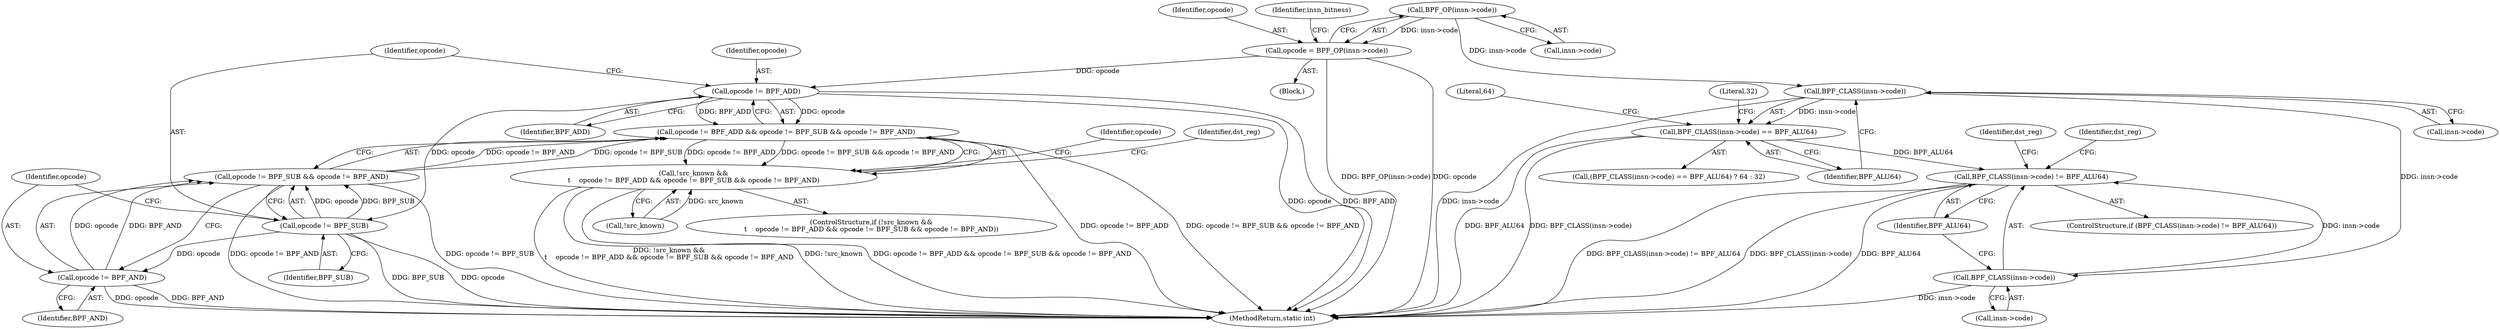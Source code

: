 digraph "0_linux_d3bd7413e0ca40b60cf60d4003246d067cafdeda@pointer" {
"1000143" [label="(Call,BPF_OP(insn->code))"];
"1000141" [label="(Call,opcode = BPF_OP(insn->code))"];
"1000244" [label="(Call,opcode != BPF_ADD)"];
"1000243" [label="(Call,opcode != BPF_ADD && opcode != BPF_SUB && opcode != BPF_AND)"];
"1000240" [label="(Call,!src_known &&\n\t    opcode != BPF_ADD && opcode != BPF_SUB && opcode != BPF_AND)"];
"1000248" [label="(Call,opcode != BPF_SUB)"];
"1000247" [label="(Call,opcode != BPF_SUB && opcode != BPF_AND)"];
"1000251" [label="(Call,opcode != BPF_AND)"];
"1000158" [label="(Call,BPF_CLASS(insn->code))"];
"1000157" [label="(Call,BPF_CLASS(insn->code) == BPF_ALU64)"];
"1000887" [label="(Call,BPF_CLASS(insn->code) != BPF_ALU64)"];
"1000888" [label="(Call,BPF_CLASS(insn->code))"];
"1000246" [label="(Identifier,BPF_ADD)"];
"1000244" [label="(Call,opcode != BPF_ADD)"];
"1000157" [label="(Call,BPF_CLASS(insn->code) == BPF_ALU64)"];
"1000249" [label="(Identifier,opcode)"];
"1000141" [label="(Call,opcode = BPF_OP(insn->code))"];
"1000162" [label="(Identifier,BPF_ALU64)"];
"1000142" [label="(Identifier,opcode)"];
"1000895" [label="(Identifier,dst_reg)"];
"1000156" [label="(Call,(BPF_CLASS(insn->code) == BPF_ALU64) ? 64 : 32)"];
"1000889" [label="(Call,insn->code)"];
"1000163" [label="(Literal,64)"];
"1000155" [label="(Identifier,insn_bitness)"];
"1000251" [label="(Call,opcode != BPF_AND)"];
"1000253" [label="(Identifier,BPF_AND)"];
"1000888" [label="(Call,BPF_CLASS(insn->code))"];
"1000903" [label="(MethodReturn,static int)"];
"1000164" [label="(Literal,32)"];
"1000239" [label="(ControlStructure,if (!src_known &&\n\t    opcode != BPF_ADD && opcode != BPF_SUB && opcode != BPF_AND))"];
"1000886" [label="(ControlStructure,if (BPF_CLASS(insn->code) != BPF_ALU64))"];
"1000898" [label="(Identifier,dst_reg)"];
"1000240" [label="(Call,!src_known &&\n\t    opcode != BPF_ADD && opcode != BPF_SUB && opcode != BPF_AND)"];
"1000260" [label="(Identifier,opcode)"];
"1000252" [label="(Identifier,opcode)"];
"1000134" [label="(Block,)"];
"1000241" [label="(Call,!src_known)"];
"1000158" [label="(Call,BPF_CLASS(insn->code))"];
"1000248" [label="(Call,opcode != BPF_SUB)"];
"1000247" [label="(Call,opcode != BPF_SUB && opcode != BPF_AND)"];
"1000892" [label="(Identifier,BPF_ALU64)"];
"1000256" [label="(Identifier,dst_reg)"];
"1000159" [label="(Call,insn->code)"];
"1000143" [label="(Call,BPF_OP(insn->code))"];
"1000245" [label="(Identifier,opcode)"];
"1000243" [label="(Call,opcode != BPF_ADD && opcode != BPF_SUB && opcode != BPF_AND)"];
"1000250" [label="(Identifier,BPF_SUB)"];
"1000887" [label="(Call,BPF_CLASS(insn->code) != BPF_ALU64)"];
"1000144" [label="(Call,insn->code)"];
"1000143" -> "1000141"  [label="AST: "];
"1000143" -> "1000144"  [label="CFG: "];
"1000144" -> "1000143"  [label="AST: "];
"1000141" -> "1000143"  [label="CFG: "];
"1000143" -> "1000141"  [label="DDG: insn->code"];
"1000143" -> "1000158"  [label="DDG: insn->code"];
"1000141" -> "1000134"  [label="AST: "];
"1000142" -> "1000141"  [label="AST: "];
"1000155" -> "1000141"  [label="CFG: "];
"1000141" -> "1000903"  [label="DDG: opcode"];
"1000141" -> "1000903"  [label="DDG: BPF_OP(insn->code)"];
"1000141" -> "1000244"  [label="DDG: opcode"];
"1000244" -> "1000243"  [label="AST: "];
"1000244" -> "1000246"  [label="CFG: "];
"1000245" -> "1000244"  [label="AST: "];
"1000246" -> "1000244"  [label="AST: "];
"1000249" -> "1000244"  [label="CFG: "];
"1000243" -> "1000244"  [label="CFG: "];
"1000244" -> "1000903"  [label="DDG: opcode"];
"1000244" -> "1000903"  [label="DDG: BPF_ADD"];
"1000244" -> "1000243"  [label="DDG: opcode"];
"1000244" -> "1000243"  [label="DDG: BPF_ADD"];
"1000244" -> "1000248"  [label="DDG: opcode"];
"1000243" -> "1000240"  [label="AST: "];
"1000243" -> "1000247"  [label="CFG: "];
"1000247" -> "1000243"  [label="AST: "];
"1000240" -> "1000243"  [label="CFG: "];
"1000243" -> "1000903"  [label="DDG: opcode != BPF_ADD"];
"1000243" -> "1000903"  [label="DDG: opcode != BPF_SUB && opcode != BPF_AND"];
"1000243" -> "1000240"  [label="DDG: opcode != BPF_ADD"];
"1000243" -> "1000240"  [label="DDG: opcode != BPF_SUB && opcode != BPF_AND"];
"1000247" -> "1000243"  [label="DDG: opcode != BPF_SUB"];
"1000247" -> "1000243"  [label="DDG: opcode != BPF_AND"];
"1000240" -> "1000239"  [label="AST: "];
"1000240" -> "1000241"  [label="CFG: "];
"1000241" -> "1000240"  [label="AST: "];
"1000256" -> "1000240"  [label="CFG: "];
"1000260" -> "1000240"  [label="CFG: "];
"1000240" -> "1000903"  [label="DDG: !src_known &&\n\t    opcode != BPF_ADD && opcode != BPF_SUB && opcode != BPF_AND"];
"1000240" -> "1000903"  [label="DDG: !src_known"];
"1000240" -> "1000903"  [label="DDG: opcode != BPF_ADD && opcode != BPF_SUB && opcode != BPF_AND"];
"1000241" -> "1000240"  [label="DDG: src_known"];
"1000248" -> "1000247"  [label="AST: "];
"1000248" -> "1000250"  [label="CFG: "];
"1000249" -> "1000248"  [label="AST: "];
"1000250" -> "1000248"  [label="AST: "];
"1000252" -> "1000248"  [label="CFG: "];
"1000247" -> "1000248"  [label="CFG: "];
"1000248" -> "1000903"  [label="DDG: BPF_SUB"];
"1000248" -> "1000903"  [label="DDG: opcode"];
"1000248" -> "1000247"  [label="DDG: opcode"];
"1000248" -> "1000247"  [label="DDG: BPF_SUB"];
"1000248" -> "1000251"  [label="DDG: opcode"];
"1000247" -> "1000251"  [label="CFG: "];
"1000251" -> "1000247"  [label="AST: "];
"1000247" -> "1000903"  [label="DDG: opcode != BPF_SUB"];
"1000247" -> "1000903"  [label="DDG: opcode != BPF_AND"];
"1000251" -> "1000247"  [label="DDG: opcode"];
"1000251" -> "1000247"  [label="DDG: BPF_AND"];
"1000251" -> "1000253"  [label="CFG: "];
"1000252" -> "1000251"  [label="AST: "];
"1000253" -> "1000251"  [label="AST: "];
"1000251" -> "1000903"  [label="DDG: BPF_AND"];
"1000251" -> "1000903"  [label="DDG: opcode"];
"1000158" -> "1000157"  [label="AST: "];
"1000158" -> "1000159"  [label="CFG: "];
"1000159" -> "1000158"  [label="AST: "];
"1000162" -> "1000158"  [label="CFG: "];
"1000158" -> "1000903"  [label="DDG: insn->code"];
"1000158" -> "1000157"  [label="DDG: insn->code"];
"1000158" -> "1000888"  [label="DDG: insn->code"];
"1000157" -> "1000156"  [label="AST: "];
"1000157" -> "1000162"  [label="CFG: "];
"1000162" -> "1000157"  [label="AST: "];
"1000163" -> "1000157"  [label="CFG: "];
"1000164" -> "1000157"  [label="CFG: "];
"1000157" -> "1000903"  [label="DDG: BPF_CLASS(insn->code)"];
"1000157" -> "1000903"  [label="DDG: BPF_ALU64"];
"1000157" -> "1000887"  [label="DDG: BPF_ALU64"];
"1000887" -> "1000886"  [label="AST: "];
"1000887" -> "1000892"  [label="CFG: "];
"1000888" -> "1000887"  [label="AST: "];
"1000892" -> "1000887"  [label="AST: "];
"1000895" -> "1000887"  [label="CFG: "];
"1000898" -> "1000887"  [label="CFG: "];
"1000887" -> "1000903"  [label="DDG: BPF_ALU64"];
"1000887" -> "1000903"  [label="DDG: BPF_CLASS(insn->code) != BPF_ALU64"];
"1000887" -> "1000903"  [label="DDG: BPF_CLASS(insn->code)"];
"1000888" -> "1000887"  [label="DDG: insn->code"];
"1000888" -> "1000889"  [label="CFG: "];
"1000889" -> "1000888"  [label="AST: "];
"1000892" -> "1000888"  [label="CFG: "];
"1000888" -> "1000903"  [label="DDG: insn->code"];
}
